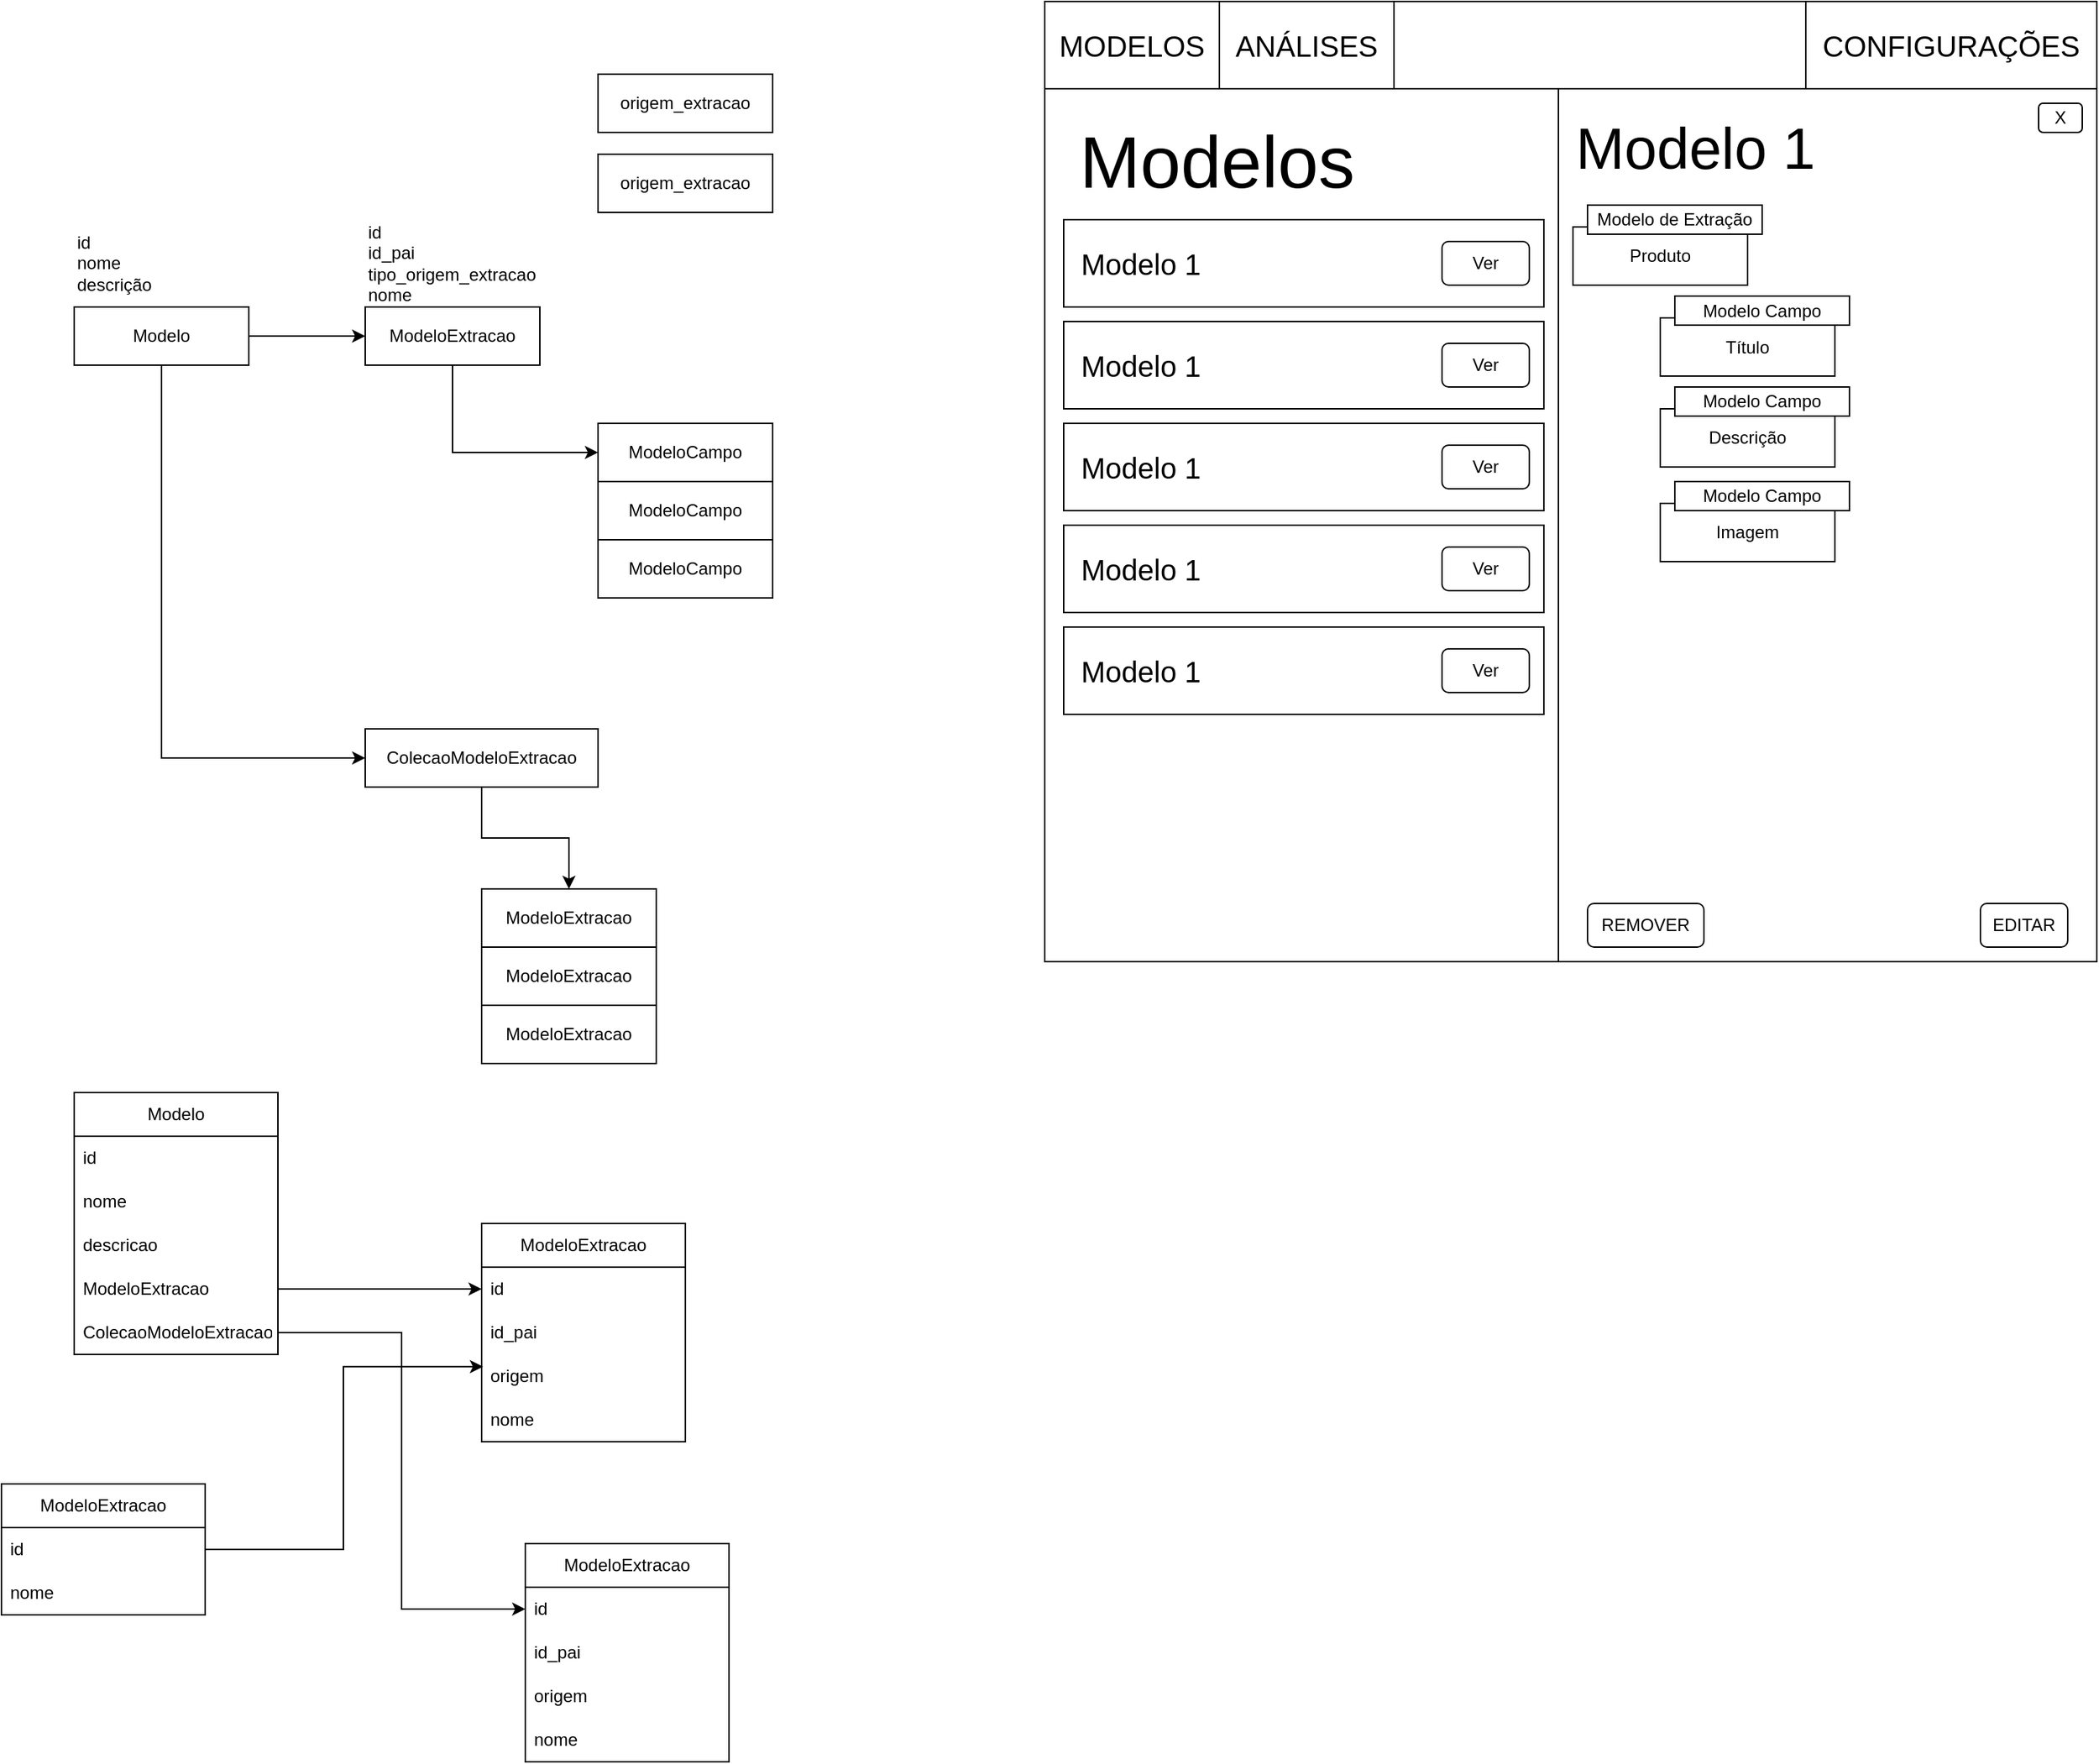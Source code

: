 <mxfile version="21.6.2" type="device">
  <diagram name="Página-1" id="oHr-k1CfpwlpXezhVpom">
    <mxGraphModel dx="1379" dy="884" grid="1" gridSize="10" guides="1" tooltips="1" connect="1" arrows="1" fold="1" page="1" pageScale="1" pageWidth="827" pageHeight="1169" math="0" shadow="0">
      <root>
        <mxCell id="0" />
        <mxCell id="1" parent="0" />
        <mxCell id="XUTloIaOMXkrUZ5MmOGf-3" style="edgeStyle=orthogonalEdgeStyle;rounded=0;orthogonalLoop=1;jettySize=auto;html=1;exitX=1;exitY=0.5;exitDx=0;exitDy=0;" parent="1" source="XUTloIaOMXkrUZ5MmOGf-1" target="XUTloIaOMXkrUZ5MmOGf-2" edge="1">
          <mxGeometry relative="1" as="geometry" />
        </mxCell>
        <mxCell id="XUTloIaOMXkrUZ5MmOGf-8" style="edgeStyle=orthogonalEdgeStyle;rounded=0;orthogonalLoop=1;jettySize=auto;html=1;exitX=0.5;exitY=1;exitDx=0;exitDy=0;entryX=0;entryY=0.5;entryDx=0;entryDy=0;" parent="1" source="XUTloIaOMXkrUZ5MmOGf-1" target="XUTloIaOMXkrUZ5MmOGf-6" edge="1">
          <mxGeometry relative="1" as="geometry" />
        </mxCell>
        <mxCell id="XUTloIaOMXkrUZ5MmOGf-1" value="Modelo" style="rounded=0;whiteSpace=wrap;html=1;" parent="1" vertex="1">
          <mxGeometry x="160" y="360" width="120" height="40" as="geometry" />
        </mxCell>
        <mxCell id="XUTloIaOMXkrUZ5MmOGf-10" style="edgeStyle=orthogonalEdgeStyle;rounded=0;orthogonalLoop=1;jettySize=auto;html=1;exitX=0.5;exitY=1;exitDx=0;exitDy=0;entryX=0;entryY=0.5;entryDx=0;entryDy=0;" parent="1" source="XUTloIaOMXkrUZ5MmOGf-2" target="XUTloIaOMXkrUZ5MmOGf-9" edge="1">
          <mxGeometry relative="1" as="geometry" />
        </mxCell>
        <mxCell id="XUTloIaOMXkrUZ5MmOGf-2" value="ModeloExtracao" style="rounded=0;whiteSpace=wrap;html=1;" parent="1" vertex="1">
          <mxGeometry x="360" y="360" width="120" height="40" as="geometry" />
        </mxCell>
        <mxCell id="XUTloIaOMXkrUZ5MmOGf-4" value="id&lt;br&gt;nome&lt;br&gt;descrição" style="text;html=1;align=left;verticalAlign=middle;resizable=0;points=[];autosize=1;strokeColor=none;fillColor=none;" parent="1" vertex="1">
          <mxGeometry x="160" y="300" width="70" height="60" as="geometry" />
        </mxCell>
        <mxCell id="XUTloIaOMXkrUZ5MmOGf-5" value="id&lt;br&gt;id_pai&lt;br&gt;tipo_origem_extracao&lt;br&gt;nome" style="text;html=1;align=left;verticalAlign=middle;resizable=0;points=[];autosize=1;strokeColor=none;fillColor=none;" parent="1" vertex="1">
          <mxGeometry x="360" y="295" width="140" height="70" as="geometry" />
        </mxCell>
        <mxCell id="XUTloIaOMXkrUZ5MmOGf-18" style="edgeStyle=orthogonalEdgeStyle;rounded=0;orthogonalLoop=1;jettySize=auto;html=1;exitX=0.5;exitY=1;exitDx=0;exitDy=0;" parent="1" source="XUTloIaOMXkrUZ5MmOGf-6" target="XUTloIaOMXkrUZ5MmOGf-11" edge="1">
          <mxGeometry relative="1" as="geometry" />
        </mxCell>
        <mxCell id="XUTloIaOMXkrUZ5MmOGf-6" value="ColecaoModeloExtracao" style="rounded=0;whiteSpace=wrap;html=1;" parent="1" vertex="1">
          <mxGeometry x="360" y="650" width="160" height="40" as="geometry" />
        </mxCell>
        <mxCell id="XUTloIaOMXkrUZ5MmOGf-9" value="ModeloCampo" style="rounded=0;whiteSpace=wrap;html=1;" parent="1" vertex="1">
          <mxGeometry x="520" y="440" width="120" height="40" as="geometry" />
        </mxCell>
        <mxCell id="XUTloIaOMXkrUZ5MmOGf-11" value="ModeloExtracao" style="rounded=0;whiteSpace=wrap;html=1;" parent="1" vertex="1">
          <mxGeometry x="440" y="760" width="120" height="40" as="geometry" />
        </mxCell>
        <mxCell id="XUTloIaOMXkrUZ5MmOGf-12" value="ModeloExtracao" style="rounded=0;whiteSpace=wrap;html=1;" parent="1" vertex="1">
          <mxGeometry x="440" y="800" width="120" height="40" as="geometry" />
        </mxCell>
        <mxCell id="XUTloIaOMXkrUZ5MmOGf-13" value="ModeloExtracao" style="rounded=0;whiteSpace=wrap;html=1;" parent="1" vertex="1">
          <mxGeometry x="440" y="840" width="120" height="40" as="geometry" />
        </mxCell>
        <mxCell id="XUTloIaOMXkrUZ5MmOGf-15" value="ModeloCampo" style="rounded=0;whiteSpace=wrap;html=1;" parent="1" vertex="1">
          <mxGeometry x="520" y="480" width="120" height="40" as="geometry" />
        </mxCell>
        <mxCell id="XUTloIaOMXkrUZ5MmOGf-16" value="ModeloCampo" style="rounded=0;whiteSpace=wrap;html=1;" parent="1" vertex="1">
          <mxGeometry x="520" y="520" width="120" height="40" as="geometry" />
        </mxCell>
        <mxCell id="XUTloIaOMXkrUZ5MmOGf-20" value="origem_extracao" style="rounded=0;whiteSpace=wrap;html=1;" parent="1" vertex="1">
          <mxGeometry x="520" y="200" width="120" height="40" as="geometry" />
        </mxCell>
        <mxCell id="XUTloIaOMXkrUZ5MmOGf-21" value="origem_extracao" style="rounded=0;whiteSpace=wrap;html=1;" parent="1" vertex="1">
          <mxGeometry x="520" y="255" width="120" height="40" as="geometry" />
        </mxCell>
        <mxCell id="XUTloIaOMXkrUZ5MmOGf-22" value="Modelo" style="swimlane;fontStyle=0;childLayout=stackLayout;horizontal=1;startSize=30;horizontalStack=0;resizeParent=1;resizeParentMax=0;resizeLast=0;collapsible=1;marginBottom=0;whiteSpace=wrap;html=1;" parent="1" vertex="1">
          <mxGeometry x="160" y="900" width="140" height="180" as="geometry" />
        </mxCell>
        <mxCell id="XUTloIaOMXkrUZ5MmOGf-23" value="id" style="text;strokeColor=none;fillColor=none;align=left;verticalAlign=middle;spacingLeft=4;spacingRight=4;overflow=hidden;points=[[0,0.5],[1,0.5]];portConstraint=eastwest;rotatable=0;whiteSpace=wrap;html=1;" parent="XUTloIaOMXkrUZ5MmOGf-22" vertex="1">
          <mxGeometry y="30" width="140" height="30" as="geometry" />
        </mxCell>
        <mxCell id="XUTloIaOMXkrUZ5MmOGf-24" value="nome" style="text;strokeColor=none;fillColor=none;align=left;verticalAlign=middle;spacingLeft=4;spacingRight=4;overflow=hidden;points=[[0,0.5],[1,0.5]];portConstraint=eastwest;rotatable=0;whiteSpace=wrap;html=1;" parent="XUTloIaOMXkrUZ5MmOGf-22" vertex="1">
          <mxGeometry y="60" width="140" height="30" as="geometry" />
        </mxCell>
        <mxCell id="XUTloIaOMXkrUZ5MmOGf-25" value="descricao" style="text;strokeColor=none;fillColor=none;align=left;verticalAlign=middle;spacingLeft=4;spacingRight=4;overflow=hidden;points=[[0,0.5],[1,0.5]];portConstraint=eastwest;rotatable=0;whiteSpace=wrap;html=1;" parent="XUTloIaOMXkrUZ5MmOGf-22" vertex="1">
          <mxGeometry y="90" width="140" height="30" as="geometry" />
        </mxCell>
        <mxCell id="XUTloIaOMXkrUZ5MmOGf-30" value="ModeloExtracao" style="text;strokeColor=none;fillColor=none;align=left;verticalAlign=middle;spacingLeft=4;spacingRight=4;overflow=hidden;points=[[0,0.5],[1,0.5]];portConstraint=eastwest;rotatable=0;whiteSpace=wrap;html=1;" parent="XUTloIaOMXkrUZ5MmOGf-22" vertex="1">
          <mxGeometry y="120" width="140" height="30" as="geometry" />
        </mxCell>
        <mxCell id="XUTloIaOMXkrUZ5MmOGf-31" value="ColecaoModeloExtracao" style="text;strokeColor=none;fillColor=none;align=left;verticalAlign=middle;spacingLeft=4;spacingRight=4;overflow=hidden;points=[[0,0.5],[1,0.5]];portConstraint=eastwest;rotatable=0;whiteSpace=wrap;html=1;" parent="XUTloIaOMXkrUZ5MmOGf-22" vertex="1">
          <mxGeometry y="150" width="140" height="30" as="geometry" />
        </mxCell>
        <mxCell id="XUTloIaOMXkrUZ5MmOGf-26" value="ModeloExtracao" style="swimlane;fontStyle=0;childLayout=stackLayout;horizontal=1;startSize=30;horizontalStack=0;resizeParent=1;resizeParentMax=0;resizeLast=0;collapsible=1;marginBottom=0;whiteSpace=wrap;html=1;" parent="1" vertex="1">
          <mxGeometry x="440" y="990" width="140" height="150" as="geometry" />
        </mxCell>
        <mxCell id="XUTloIaOMXkrUZ5MmOGf-27" value="id" style="text;strokeColor=none;fillColor=none;align=left;verticalAlign=middle;spacingLeft=4;spacingRight=4;overflow=hidden;points=[[0,0.5],[1,0.5]];portConstraint=eastwest;rotatable=0;whiteSpace=wrap;html=1;" parent="XUTloIaOMXkrUZ5MmOGf-26" vertex="1">
          <mxGeometry y="30" width="140" height="30" as="geometry" />
        </mxCell>
        <mxCell id="XUTloIaOMXkrUZ5MmOGf-28" value="id_pai" style="text;strokeColor=none;fillColor=none;align=left;verticalAlign=middle;spacingLeft=4;spacingRight=4;overflow=hidden;points=[[0,0.5],[1,0.5]];portConstraint=eastwest;rotatable=0;whiteSpace=wrap;html=1;" parent="XUTloIaOMXkrUZ5MmOGf-26" vertex="1">
          <mxGeometry y="60" width="140" height="30" as="geometry" />
        </mxCell>
        <mxCell id="XUTloIaOMXkrUZ5MmOGf-29" value="origem" style="text;strokeColor=none;fillColor=none;align=left;verticalAlign=middle;spacingLeft=4;spacingRight=4;overflow=hidden;points=[[0,0.5],[1,0.5]];portConstraint=eastwest;rotatable=0;whiteSpace=wrap;html=1;" parent="XUTloIaOMXkrUZ5MmOGf-26" vertex="1">
          <mxGeometry y="90" width="140" height="30" as="geometry" />
        </mxCell>
        <mxCell id="XUTloIaOMXkrUZ5MmOGf-32" value="nome" style="text;strokeColor=none;fillColor=none;align=left;verticalAlign=middle;spacingLeft=4;spacingRight=4;overflow=hidden;points=[[0,0.5],[1,0.5]];portConstraint=eastwest;rotatable=0;whiteSpace=wrap;html=1;" parent="XUTloIaOMXkrUZ5MmOGf-26" vertex="1">
          <mxGeometry y="120" width="140" height="30" as="geometry" />
        </mxCell>
        <mxCell id="XUTloIaOMXkrUZ5MmOGf-33" value="ModeloExtracao" style="swimlane;fontStyle=0;childLayout=stackLayout;horizontal=1;startSize=30;horizontalStack=0;resizeParent=1;resizeParentMax=0;resizeLast=0;collapsible=1;marginBottom=0;whiteSpace=wrap;html=1;" parent="1" vertex="1">
          <mxGeometry x="110" y="1169" width="140" height="90" as="geometry" />
        </mxCell>
        <mxCell id="XUTloIaOMXkrUZ5MmOGf-34" value="id" style="text;strokeColor=none;fillColor=none;align=left;verticalAlign=middle;spacingLeft=4;spacingRight=4;overflow=hidden;points=[[0,0.5],[1,0.5]];portConstraint=eastwest;rotatable=0;whiteSpace=wrap;html=1;" parent="XUTloIaOMXkrUZ5MmOGf-33" vertex="1">
          <mxGeometry y="30" width="140" height="30" as="geometry" />
        </mxCell>
        <mxCell id="XUTloIaOMXkrUZ5MmOGf-35" value="nome" style="text;strokeColor=none;fillColor=none;align=left;verticalAlign=middle;spacingLeft=4;spacingRight=4;overflow=hidden;points=[[0,0.5],[1,0.5]];portConstraint=eastwest;rotatable=0;whiteSpace=wrap;html=1;" parent="XUTloIaOMXkrUZ5MmOGf-33" vertex="1">
          <mxGeometry y="60" width="140" height="30" as="geometry" />
        </mxCell>
        <mxCell id="XUTloIaOMXkrUZ5MmOGf-38" style="edgeStyle=orthogonalEdgeStyle;rounded=0;orthogonalLoop=1;jettySize=auto;html=1;exitX=1;exitY=0.5;exitDx=0;exitDy=0;entryX=0.007;entryY=0.28;entryDx=0;entryDy=0;entryPerimeter=0;" parent="1" source="XUTloIaOMXkrUZ5MmOGf-34" target="XUTloIaOMXkrUZ5MmOGf-29" edge="1">
          <mxGeometry relative="1" as="geometry" />
        </mxCell>
        <mxCell id="XUTloIaOMXkrUZ5MmOGf-39" style="edgeStyle=orthogonalEdgeStyle;rounded=0;orthogonalLoop=1;jettySize=auto;html=1;exitX=1;exitY=0.5;exitDx=0;exitDy=0;entryX=0;entryY=0.5;entryDx=0;entryDy=0;" parent="1" source="XUTloIaOMXkrUZ5MmOGf-30" target="XUTloIaOMXkrUZ5MmOGf-27" edge="1">
          <mxGeometry relative="1" as="geometry" />
        </mxCell>
        <mxCell id="XUTloIaOMXkrUZ5MmOGf-40" value="ModeloExtracao" style="swimlane;fontStyle=0;childLayout=stackLayout;horizontal=1;startSize=30;horizontalStack=0;resizeParent=1;resizeParentMax=0;resizeLast=0;collapsible=1;marginBottom=0;whiteSpace=wrap;html=1;" parent="1" vertex="1">
          <mxGeometry x="470" y="1210" width="140" height="150" as="geometry" />
        </mxCell>
        <mxCell id="XUTloIaOMXkrUZ5MmOGf-41" value="id" style="text;strokeColor=none;fillColor=none;align=left;verticalAlign=middle;spacingLeft=4;spacingRight=4;overflow=hidden;points=[[0,0.5],[1,0.5]];portConstraint=eastwest;rotatable=0;whiteSpace=wrap;html=1;" parent="XUTloIaOMXkrUZ5MmOGf-40" vertex="1">
          <mxGeometry y="30" width="140" height="30" as="geometry" />
        </mxCell>
        <mxCell id="XUTloIaOMXkrUZ5MmOGf-42" value="id_pai" style="text;strokeColor=none;fillColor=none;align=left;verticalAlign=middle;spacingLeft=4;spacingRight=4;overflow=hidden;points=[[0,0.5],[1,0.5]];portConstraint=eastwest;rotatable=0;whiteSpace=wrap;html=1;" parent="XUTloIaOMXkrUZ5MmOGf-40" vertex="1">
          <mxGeometry y="60" width="140" height="30" as="geometry" />
        </mxCell>
        <mxCell id="XUTloIaOMXkrUZ5MmOGf-43" value="origem" style="text;strokeColor=none;fillColor=none;align=left;verticalAlign=middle;spacingLeft=4;spacingRight=4;overflow=hidden;points=[[0,0.5],[1,0.5]];portConstraint=eastwest;rotatable=0;whiteSpace=wrap;html=1;" parent="XUTloIaOMXkrUZ5MmOGf-40" vertex="1">
          <mxGeometry y="90" width="140" height="30" as="geometry" />
        </mxCell>
        <mxCell id="XUTloIaOMXkrUZ5MmOGf-44" value="nome" style="text;strokeColor=none;fillColor=none;align=left;verticalAlign=middle;spacingLeft=4;spacingRight=4;overflow=hidden;points=[[0,0.5],[1,0.5]];portConstraint=eastwest;rotatable=0;whiteSpace=wrap;html=1;" parent="XUTloIaOMXkrUZ5MmOGf-40" vertex="1">
          <mxGeometry y="120" width="140" height="30" as="geometry" />
        </mxCell>
        <mxCell id="XUTloIaOMXkrUZ5MmOGf-45" style="edgeStyle=orthogonalEdgeStyle;rounded=0;orthogonalLoop=1;jettySize=auto;html=1;exitX=1;exitY=0.5;exitDx=0;exitDy=0;entryX=0;entryY=0.5;entryDx=0;entryDy=0;" parent="1" source="XUTloIaOMXkrUZ5MmOGf-31" target="XUTloIaOMXkrUZ5MmOGf-41" edge="1">
          <mxGeometry relative="1" as="geometry" />
        </mxCell>
        <mxCell id="Q75Nqqt7x2pQr40iiFSY-1" value="" style="rounded=0;whiteSpace=wrap;html=1;" vertex="1" parent="1">
          <mxGeometry x="827" y="210" width="553" height="600" as="geometry" />
        </mxCell>
        <mxCell id="Q75Nqqt7x2pQr40iiFSY-2" value="" style="rounded=0;whiteSpace=wrap;html=1;" vertex="1" parent="1">
          <mxGeometry x="1180" y="210" width="370" height="600" as="geometry" />
        </mxCell>
        <mxCell id="Q75Nqqt7x2pQr40iiFSY-3" value="Modelos" style="text;html=1;align=center;verticalAlign=middle;resizable=0;points=[];autosize=1;strokeColor=none;fillColor=none;fontSize=50;" vertex="1" parent="1">
          <mxGeometry x="840" y="225" width="210" height="70" as="geometry" />
        </mxCell>
        <mxCell id="Q75Nqqt7x2pQr40iiFSY-4" value="" style="rounded=0;whiteSpace=wrap;html=1;" vertex="1" parent="1">
          <mxGeometry x="840" y="300" width="330" height="60" as="geometry" />
        </mxCell>
        <mxCell id="Q75Nqqt7x2pQr40iiFSY-5" value="Modelo 1" style="text;html=1;align=left;verticalAlign=middle;resizable=0;points=[];autosize=1;strokeColor=none;fillColor=none;fontSize=20;" vertex="1" parent="1">
          <mxGeometry x="850" y="310" width="110" height="40" as="geometry" />
        </mxCell>
        <mxCell id="Q75Nqqt7x2pQr40iiFSY-6" value="Ver" style="rounded=1;whiteSpace=wrap;html=1;" vertex="1" parent="1">
          <mxGeometry x="1100" y="315" width="60" height="30" as="geometry" />
        </mxCell>
        <mxCell id="Q75Nqqt7x2pQr40iiFSY-7" value="Modelo 1" style="text;html=1;align=left;verticalAlign=middle;resizable=0;points=[];autosize=1;strokeColor=none;fillColor=none;fontSize=40;" vertex="1" parent="1">
          <mxGeometry x="1190" y="220" width="190" height="60" as="geometry" />
        </mxCell>
        <mxCell id="Q75Nqqt7x2pQr40iiFSY-8" value="" style="rounded=0;whiteSpace=wrap;html=1;" vertex="1" parent="1">
          <mxGeometry x="827" y="150" width="723" height="60" as="geometry" />
        </mxCell>
        <mxCell id="Q75Nqqt7x2pQr40iiFSY-9" value="X" style="rounded=1;whiteSpace=wrap;html=1;" vertex="1" parent="1">
          <mxGeometry x="1510" y="220" width="30" height="20" as="geometry" />
        </mxCell>
        <mxCell id="Q75Nqqt7x2pQr40iiFSY-10" value="" style="rounded=0;whiteSpace=wrap;html=1;" vertex="1" parent="1">
          <mxGeometry x="840" y="370" width="330" height="60" as="geometry" />
        </mxCell>
        <mxCell id="Q75Nqqt7x2pQr40iiFSY-11" value="Modelo 1" style="text;html=1;align=left;verticalAlign=middle;resizable=0;points=[];autosize=1;strokeColor=none;fillColor=none;fontSize=20;" vertex="1" parent="1">
          <mxGeometry x="850" y="380" width="110" height="40" as="geometry" />
        </mxCell>
        <mxCell id="Q75Nqqt7x2pQr40iiFSY-12" value="Ver" style="rounded=1;whiteSpace=wrap;html=1;" vertex="1" parent="1">
          <mxGeometry x="1100" y="385" width="60" height="30" as="geometry" />
        </mxCell>
        <mxCell id="Q75Nqqt7x2pQr40iiFSY-13" value="" style="rounded=0;whiteSpace=wrap;html=1;" vertex="1" parent="1">
          <mxGeometry x="840" y="440" width="330" height="60" as="geometry" />
        </mxCell>
        <mxCell id="Q75Nqqt7x2pQr40iiFSY-14" value="Modelo 1" style="text;html=1;align=left;verticalAlign=middle;resizable=0;points=[];autosize=1;strokeColor=none;fillColor=none;fontSize=20;" vertex="1" parent="1">
          <mxGeometry x="850" y="450" width="110" height="40" as="geometry" />
        </mxCell>
        <mxCell id="Q75Nqqt7x2pQr40iiFSY-15" value="Ver" style="rounded=1;whiteSpace=wrap;html=1;" vertex="1" parent="1">
          <mxGeometry x="1100" y="455" width="60" height="30" as="geometry" />
        </mxCell>
        <mxCell id="Q75Nqqt7x2pQr40iiFSY-16" value="" style="rounded=0;whiteSpace=wrap;html=1;" vertex="1" parent="1">
          <mxGeometry x="840" y="510" width="330" height="60" as="geometry" />
        </mxCell>
        <mxCell id="Q75Nqqt7x2pQr40iiFSY-17" value="Modelo 1" style="text;html=1;align=left;verticalAlign=middle;resizable=0;points=[];autosize=1;strokeColor=none;fillColor=none;fontSize=20;" vertex="1" parent="1">
          <mxGeometry x="850" y="520" width="110" height="40" as="geometry" />
        </mxCell>
        <mxCell id="Q75Nqqt7x2pQr40iiFSY-18" value="Ver" style="rounded=1;whiteSpace=wrap;html=1;" vertex="1" parent="1">
          <mxGeometry x="1100" y="525" width="60" height="30" as="geometry" />
        </mxCell>
        <mxCell id="Q75Nqqt7x2pQr40iiFSY-19" value="" style="rounded=0;whiteSpace=wrap;html=1;" vertex="1" parent="1">
          <mxGeometry x="840" y="580" width="330" height="60" as="geometry" />
        </mxCell>
        <mxCell id="Q75Nqqt7x2pQr40iiFSY-20" value="Modelo 1" style="text;html=1;align=left;verticalAlign=middle;resizable=0;points=[];autosize=1;strokeColor=none;fillColor=none;fontSize=20;" vertex="1" parent="1">
          <mxGeometry x="850" y="590" width="110" height="40" as="geometry" />
        </mxCell>
        <mxCell id="Q75Nqqt7x2pQr40iiFSY-21" value="Ver" style="rounded=1;whiteSpace=wrap;html=1;" vertex="1" parent="1">
          <mxGeometry x="1100" y="595" width="60" height="30" as="geometry" />
        </mxCell>
        <mxCell id="Q75Nqqt7x2pQr40iiFSY-22" value="EDITAR" style="rounded=1;whiteSpace=wrap;html=1;" vertex="1" parent="1">
          <mxGeometry x="1470" y="770" width="60" height="30" as="geometry" />
        </mxCell>
        <mxCell id="Q75Nqqt7x2pQr40iiFSY-23" value="REMOVER" style="rounded=1;whiteSpace=wrap;html=1;" vertex="1" parent="1">
          <mxGeometry x="1200" y="770" width="80" height="30" as="geometry" />
        </mxCell>
        <mxCell id="Q75Nqqt7x2pQr40iiFSY-25" value="MODELOS" style="rounded=0;whiteSpace=wrap;html=1;fontSize=20;" vertex="1" parent="1">
          <mxGeometry x="827" y="150" width="120" height="60" as="geometry" />
        </mxCell>
        <mxCell id="Q75Nqqt7x2pQr40iiFSY-26" value="CONFIGURAÇÕES" style="rounded=0;whiteSpace=wrap;html=1;fontSize=20;" vertex="1" parent="1">
          <mxGeometry x="1350" y="150" width="200" height="60" as="geometry" />
        </mxCell>
        <mxCell id="Q75Nqqt7x2pQr40iiFSY-27" value="ANÁLISES" style="rounded=0;whiteSpace=wrap;html=1;fontSize=20;" vertex="1" parent="1">
          <mxGeometry x="947" y="150" width="120" height="60" as="geometry" />
        </mxCell>
        <mxCell id="Q75Nqqt7x2pQr40iiFSY-28" value="Produto" style="rounded=0;whiteSpace=wrap;html=1;" vertex="1" parent="1">
          <mxGeometry x="1190" y="305" width="120" height="40" as="geometry" />
        </mxCell>
        <mxCell id="Q75Nqqt7x2pQr40iiFSY-30" value="Modelo de Extração" style="rounded=0;whiteSpace=wrap;html=1;" vertex="1" parent="1">
          <mxGeometry x="1200" y="290" width="120" height="20" as="geometry" />
        </mxCell>
        <mxCell id="Q75Nqqt7x2pQr40iiFSY-31" value="Título" style="rounded=0;whiteSpace=wrap;html=1;" vertex="1" parent="1">
          <mxGeometry x="1250" y="367.5" width="120" height="40" as="geometry" />
        </mxCell>
        <mxCell id="Q75Nqqt7x2pQr40iiFSY-32" value="Modelo Campo" style="rounded=0;whiteSpace=wrap;html=1;" vertex="1" parent="1">
          <mxGeometry x="1260" y="352.5" width="120" height="20" as="geometry" />
        </mxCell>
        <mxCell id="Q75Nqqt7x2pQr40iiFSY-33" value="Descrição" style="rounded=0;whiteSpace=wrap;html=1;" vertex="1" parent="1">
          <mxGeometry x="1250" y="430" width="120" height="40" as="geometry" />
        </mxCell>
        <mxCell id="Q75Nqqt7x2pQr40iiFSY-34" value="Modelo Campo" style="rounded=0;whiteSpace=wrap;html=1;" vertex="1" parent="1">
          <mxGeometry x="1260" y="415" width="120" height="20" as="geometry" />
        </mxCell>
        <mxCell id="Q75Nqqt7x2pQr40iiFSY-35" value="Imagem" style="rounded=0;whiteSpace=wrap;html=1;" vertex="1" parent="1">
          <mxGeometry x="1250" y="495" width="120" height="40" as="geometry" />
        </mxCell>
        <mxCell id="Q75Nqqt7x2pQr40iiFSY-36" value="Modelo Campo" style="rounded=0;whiteSpace=wrap;html=1;" vertex="1" parent="1">
          <mxGeometry x="1260" y="480" width="120" height="20" as="geometry" />
        </mxCell>
      </root>
    </mxGraphModel>
  </diagram>
</mxfile>
